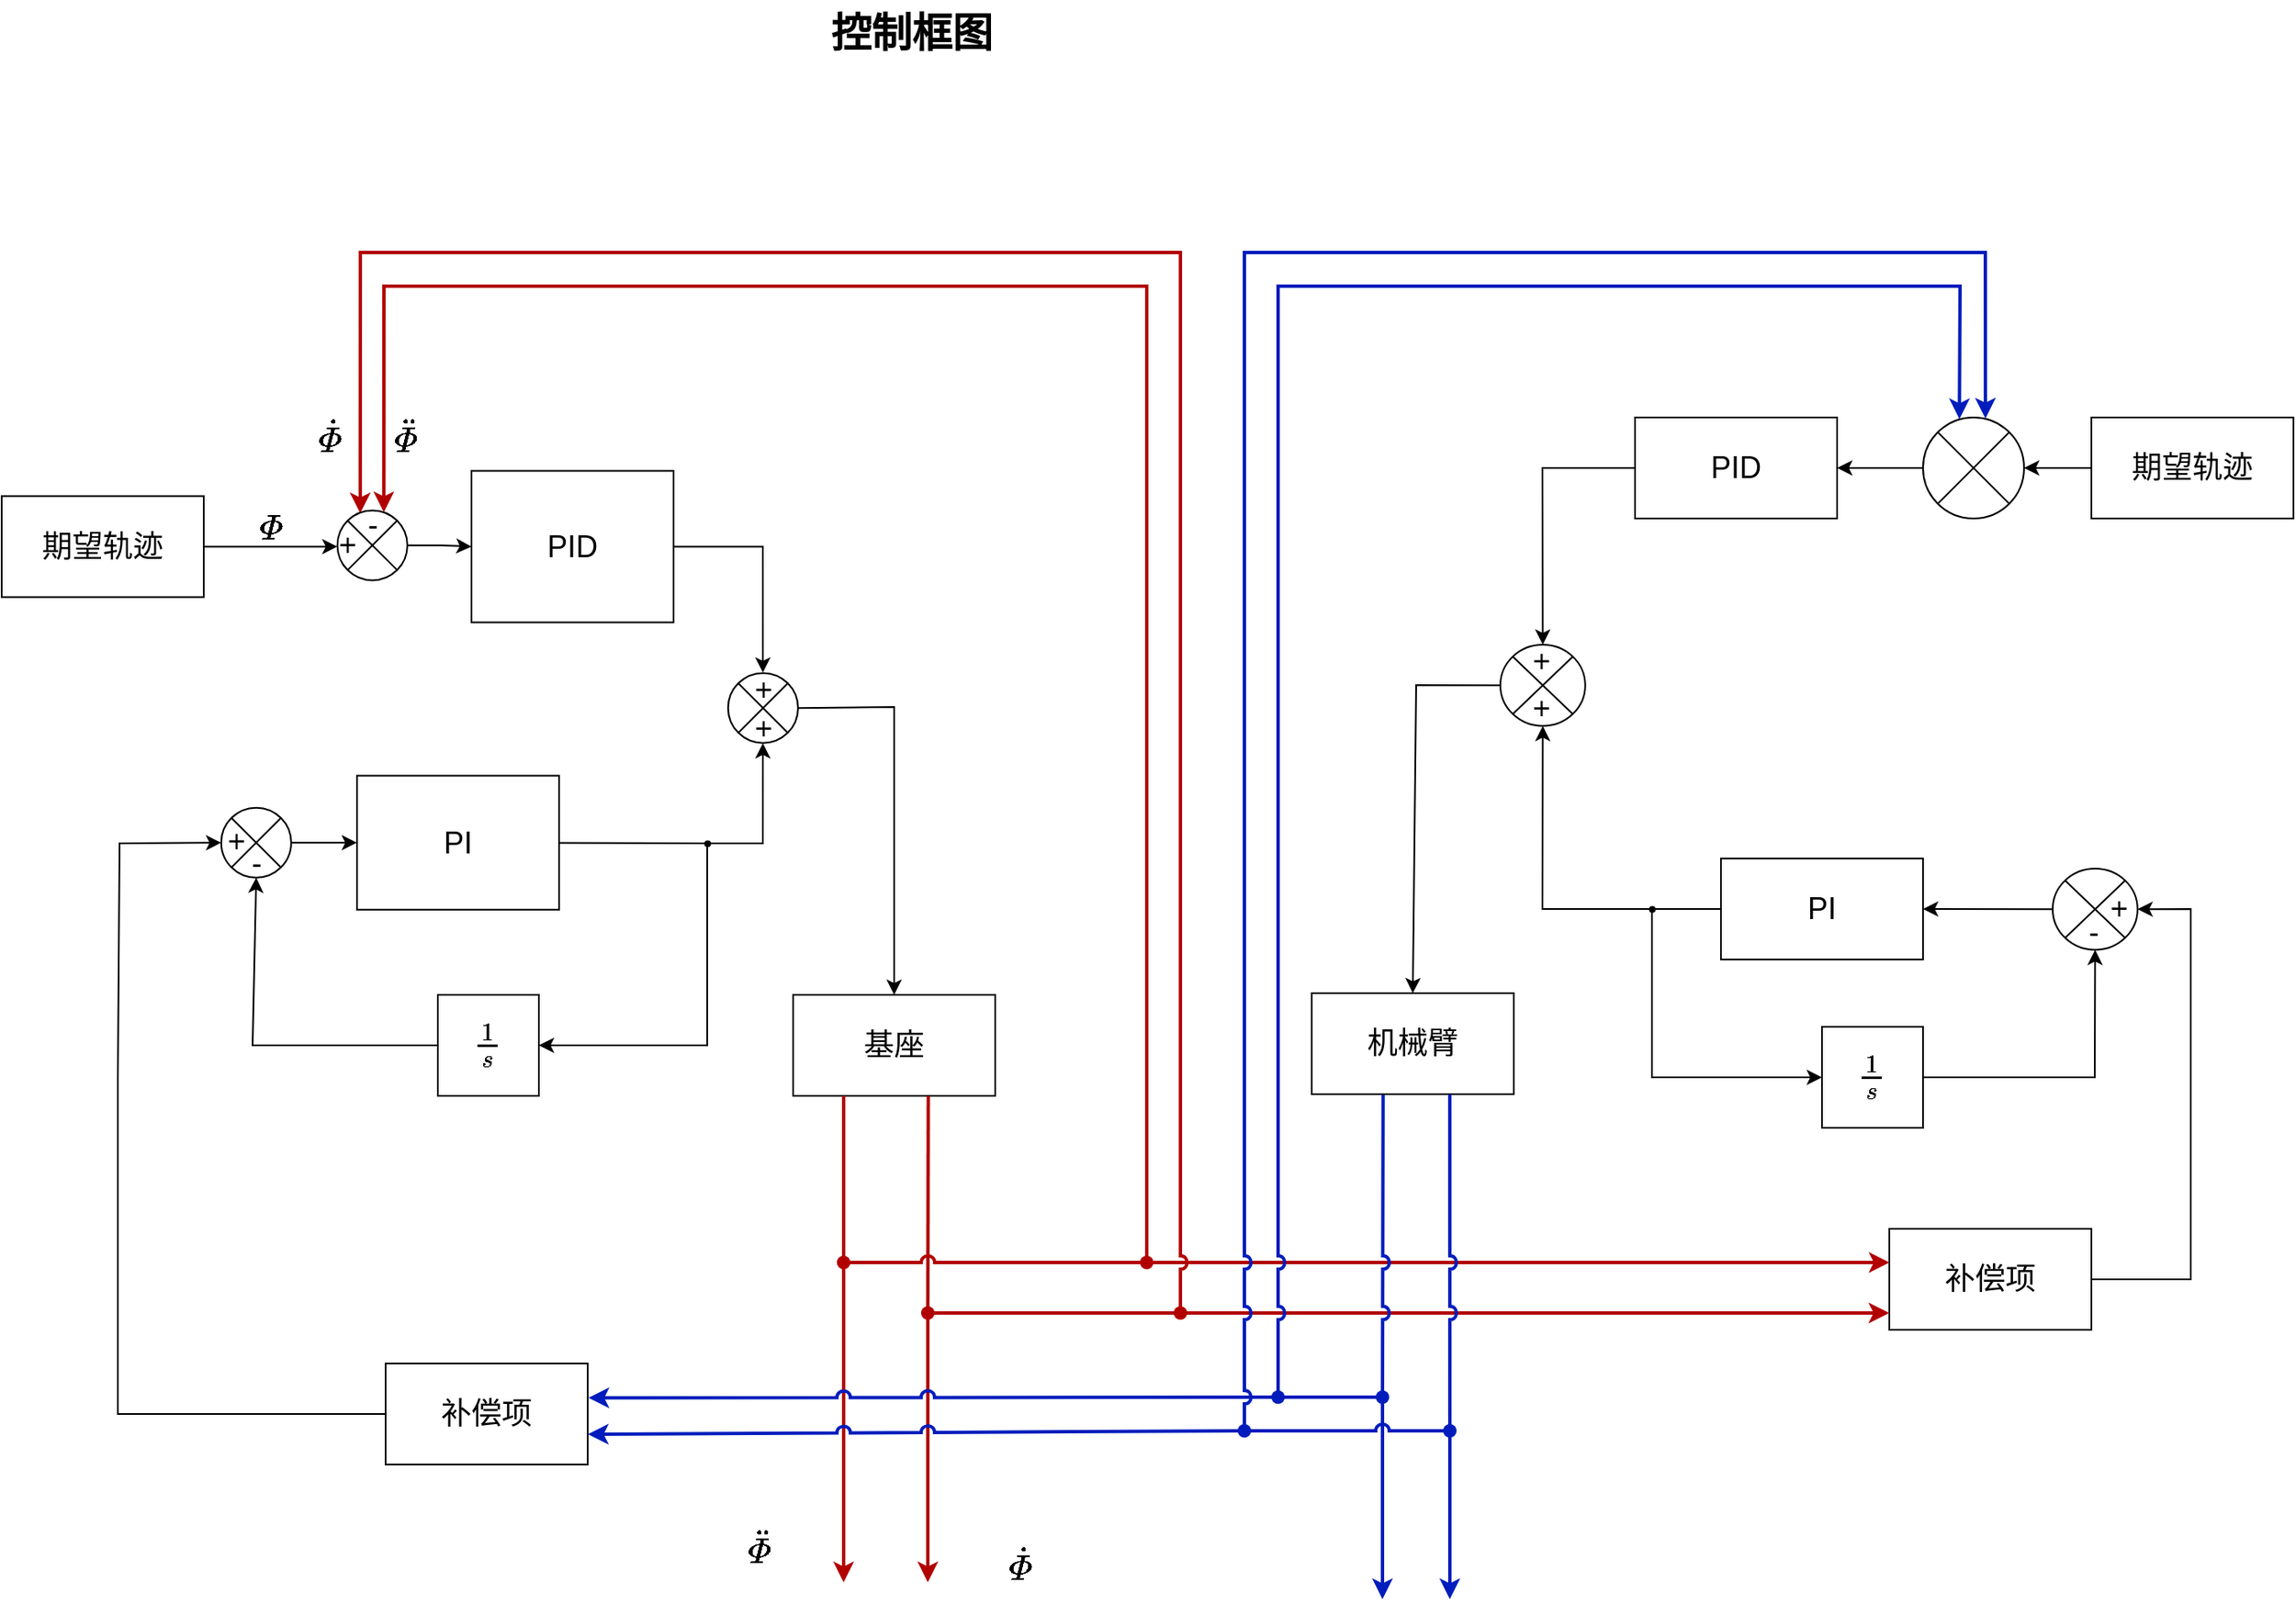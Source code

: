 <mxfile version="20.7.4" type="device"><diagram name="页-1" id="Page-1"><mxGraphModel dx="1805" dy="1035" grid="1" gridSize="10" guides="1" tooltips="1" connect="1" arrows="1" fold="1" page="1" pageScale="1" pageWidth="1169" pageHeight="827" math="1" shadow="0"><root><mxCell id="0"/><mxCell id="1" parent="0"/><mxCell id="21" style="strokeOpacity=100;fillOpacity=100;" parent="1" vertex="1"><mxGeometry x="291" y="422" height="158" as="geometry"/></mxCell><mxCell id="23" style="strokeOpacity=100;fillOpacity=100;" parent="1" vertex="1"><mxGeometry x="350" y="502" as="geometry"/></mxCell><mxCell id="25" style="strokeOpacity=100;fillOpacity=100;" parent="1" vertex="1"><mxGeometry x="376" y="488" as="geometry"/></mxCell><mxCell id="28" style="strokeOpacity=100;fillOpacity=100;" parent="1" vertex="1"><mxGeometry x="377" y="554" as="geometry"/></mxCell><mxCell id="30" style="strokeOpacity=100;fillOpacity=100;" parent="1" vertex="1"><mxGeometry x="350" y="555" as="geometry"/></mxCell><mxCell id="3n-Fz2oYCCIqExCRmBvD-44" value="" style="edgeStyle=orthogonalEdgeStyle;rounded=0;orthogonalLoop=1;jettySize=auto;html=1;strokeColor=default;fontSize=18;endArrow=classic;endFill=1;endSize=6;strokeOpacity=100;fillOpacity=100;" parent="1" source="3n-Fz2oYCCIqExCRmBvD-41" target="3n-Fz2oYCCIqExCRmBvD-42" edge="1"><mxGeometry relative="1" as="geometry"><Array as="points"><mxPoint x="180" y="454"/><mxPoint x="180" y="454"/></Array></mxGeometry></mxCell><mxCell id="3n-Fz2oYCCIqExCRmBvD-41" value="期望轨迹" style="rounded=0;whiteSpace=wrap;html=1;labelBackgroundColor=none;labelBorderColor=none;fontSize=18;strokeOpacity=100;fillOpacity=100;" parent="1" vertex="1"><mxGeometry x="20" y="424.73" width="120" height="60" as="geometry"/></mxCell><mxCell id="3n-Fz2oYCCIqExCRmBvD-47" value="" style="edgeStyle=orthogonalEdgeStyle;rounded=0;orthogonalLoop=1;jettySize=auto;html=1;strokeColor=default;fontSize=18;endArrow=classic;endFill=1;endSize=6;strokeOpacity=100;fillOpacity=100;" parent="1" source="3n-Fz2oYCCIqExCRmBvD-42" target="3n-Fz2oYCCIqExCRmBvD-46" edge="1"><mxGeometry relative="1" as="geometry"/></mxCell><mxCell id="rj4iOqS9K0H0Y07DLYqp-47" style="edgeStyle=orthogonalEdgeStyle;rounded=0;orthogonalLoop=1;jettySize=auto;html=1;entryX=0.494;entryY=-0.013;entryDx=0;entryDy=0;entryPerimeter=0;" edge="1" parent="1" source="3n-Fz2oYCCIqExCRmBvD-46" target="rj4iOqS9K0H0Y07DLYqp-36"><mxGeometry relative="1" as="geometry"><mxPoint x="510" y="520" as="targetPoint"/></mxGeometry></mxCell><mxCell id="3n-Fz2oYCCIqExCRmBvD-46" value="PID" style="whiteSpace=wrap;html=1;fontSize=18;labelBackgroundColor=none;labelBorderColor=none;strokeOpacity=100;fillOpacity=100;" parent="1" vertex="1"><mxGeometry x="299" y="409.73" width="120" height="90" as="geometry"/></mxCell><mxCell id="3n-Fz2oYCCIqExCRmBvD-53" value="" style="edgeStyle=orthogonalEdgeStyle;rounded=0;orthogonalLoop=1;jettySize=auto;html=1;strokeColor=default;fontSize=18;endArrow=classic;endFill=1;endSize=6;strokeOpacity=100;fillOpacity=100;exitX=1;exitY=0.5;exitDx=0;exitDy=0;" parent="1" source="rj4iOqS9K0H0Y07DLYqp-43" target="3n-Fz2oYCCIqExCRmBvD-52" edge="1"><mxGeometry relative="1" as="geometry"><mxPoint x="199.0" y="631" as="sourcePoint"/></mxGeometry></mxCell><mxCell id="3n-Fz2oYCCIqExCRmBvD-52" value="PI" style="whiteSpace=wrap;html=1;fontSize=18;labelBackgroundColor=none;labelBorderColor=none;strokeOpacity=100;fillOpacity=100;" parent="1" vertex="1"><mxGeometry x="231" y="590.8" width="120" height="79.6" as="geometry"/></mxCell><mxCell id="3n-Fz2oYCCIqExCRmBvD-72" style="edgeStyle=none;rounded=0;orthogonalLoop=1;jettySize=auto;html=1;entryX=0.5;entryY=0;entryDx=0;entryDy=0;strokeColor=default;fontSize=18;endArrow=classic;endFill=1;endSize=6;exitX=1;exitY=0.5;exitDx=0;exitDy=0;" parent="1" source="rj4iOqS9K0H0Y07DLYqp-35" target="3n-Fz2oYCCIqExCRmBvD-63" edge="1"><mxGeometry relative="1" as="geometry"><Array as="points"><mxPoint x="550" y="550"/></Array><mxPoint x="610" y="550" as="sourcePoint"/></mxGeometry></mxCell><mxCell id="3n-Fz2oYCCIqExCRmBvD-108" style="edgeStyle=none;rounded=0;jumpStyle=arc;orthogonalLoop=1;jettySize=auto;html=1;exitDx=0;exitDy=0;strokeColor=#B20000;fontSize=18;endArrow=classic;endFill=1;endSize=6;startArrow=none;fillColor=#e51400;strokeWidth=2;" parent="1" source="3n-Fz2oYCCIqExCRmBvD-110" edge="1"><mxGeometry relative="1" as="geometry"><mxPoint x="520" y="1070" as="targetPoint"/></mxGeometry></mxCell><mxCell id="3n-Fz2oYCCIqExCRmBvD-109" style="edgeStyle=none;rounded=0;jumpStyle=arc;orthogonalLoop=1;jettySize=auto;html=1;exitDx=0;exitDy=0;strokeColor=#B20000;fontSize=18;endArrow=classic;endFill=1;endSize=6;startArrow=none;fillColor=#e51400;strokeWidth=2;" parent="1" source="3n-Fz2oYCCIqExCRmBvD-113" edge="1"><mxGeometry relative="1" as="geometry"><mxPoint x="570" y="1070" as="targetPoint"/></mxGeometry></mxCell><mxCell id="3n-Fz2oYCCIqExCRmBvD-63" value="基座" style="whiteSpace=wrap;html=1;fontSize=18;labelBackgroundColor=none;labelBorderColor=none;" parent="1" vertex="1"><mxGeometry x="490" y="721" width="120" height="60" as="geometry"/></mxCell><mxCell id="3n-Fz2oYCCIqExCRmBvD-70" value="" style="edgeStyle=none;rounded=0;orthogonalLoop=1;jettySize=auto;html=1;strokeColor=default;fontSize=18;endArrow=classic;endFill=1;endSize=6;exitX=0;exitY=0.5;exitDx=0;exitDy=0;entryX=0.5;entryY=1;entryDx=0;entryDy=0;" parent="1" source="3n-Fz2oYCCIqExCRmBvD-68" edge="1" target="rj4iOqS9K0H0Y07DLYqp-43"><mxGeometry relative="1" as="geometry"><mxPoint x="169" y="661" as="targetPoint"/><Array as="points"><mxPoint x="169" y="751"/></Array></mxGeometry></mxCell><mxCell id="3n-Fz2oYCCIqExCRmBvD-68" value="\(\frac{1}{s}\)" style="whiteSpace=wrap;html=1;fontSize=18;labelBackgroundColor=none;labelBorderColor=none;strokeOpacity=100;fillOpacity=100;" parent="1" vertex="1"><mxGeometry x="279" y="721" width="60" height="60" as="geometry"/></mxCell><mxCell id="3n-Fz2oYCCIqExCRmBvD-79" style="edgeStyle=none;rounded=0;orthogonalLoop=1;jettySize=auto;html=1;entryX=0;entryY=0.5;entryDx=0;entryDy=0;strokeColor=default;fontSize=18;endArrow=classic;endFill=1;endSize=6;exitX=0;exitY=0.5;exitDx=0;exitDy=0;" parent="1" source="3n-Fz2oYCCIqExCRmBvD-78" target="rj4iOqS9K0H0Y07DLYqp-43" edge="1"><mxGeometry relative="1" as="geometry"><Array as="points"><mxPoint x="89" y="970"/><mxPoint x="89" y="770"/><mxPoint x="90" y="631"/></Array><mxPoint x="139" y="670" as="targetPoint"/></mxGeometry></mxCell><mxCell id="3n-Fz2oYCCIqExCRmBvD-78" value="补偿项" style="whiteSpace=wrap;html=1;fontSize=18;labelBackgroundColor=none;labelBorderColor=none;" parent="1" vertex="1"><mxGeometry x="248" y="940" width="120" height="60" as="geometry"/></mxCell><mxCell id="3n-Fz2oYCCIqExCRmBvD-87" value="" style="edgeStyle=none;rounded=0;orthogonalLoop=1;jettySize=auto;html=1;strokeColor=default;fontSize=18;endArrow=classic;endFill=1;endSize=6;entryX=1;entryY=0.5;entryDx=0;entryDy=0;" parent="1" source="3n-Fz2oYCCIqExCRmBvD-84" target="rj4iOqS9K0H0Y07DLYqp-60" edge="1"><mxGeometry relative="1" as="geometry"><mxPoint x="1430" y="680" as="targetPoint"/><Array as="points"><mxPoint x="1320" y="890"/><mxPoint x="1320" y="780"/><mxPoint x="1320" y="670"/></Array></mxGeometry></mxCell><mxCell id="3n-Fz2oYCCIqExCRmBvD-84" value="补偿项" style="whiteSpace=wrap;html=1;fontSize=18;labelBackgroundColor=none;labelBorderColor=none;" parent="1" vertex="1"><mxGeometry x="1141" y="860" width="120" height="60" as="geometry"/></mxCell><mxCell id="3n-Fz2oYCCIqExCRmBvD-88" value="" style="edgeStyle=none;rounded=0;orthogonalLoop=1;jettySize=auto;html=1;strokeColor=default;fontSize=18;endArrow=classic;endFill=1;endSize=6;entryX=1;entryY=0.5;entryDx=0;entryDy=0;exitX=0;exitY=0.5;exitDx=0;exitDy=0;" parent="1" source="rj4iOqS9K0H0Y07DLYqp-60" target="3n-Fz2oYCCIqExCRmBvD-86" edge="1"><mxGeometry relative="1" as="geometry"><mxPoint x="1401" y="670" as="targetPoint"/><mxPoint x="1371" y="670" as="sourcePoint"/></mxGeometry></mxCell><mxCell id="3n-Fz2oYCCIqExCRmBvD-131" style="edgeStyle=none;rounded=0;jumpStyle=arc;orthogonalLoop=1;jettySize=auto;html=1;entryX=0.5;entryY=1;entryDx=0;entryDy=0;strokeColor=default;fontSize=18;endArrow=classic;endFill=1;endSize=6;startArrow=none;" parent="1" source="3n-Fz2oYCCIqExCRmBvD-132" target="rj4iOqS9K0H0Y07DLYqp-49" edge="1"><mxGeometry relative="1" as="geometry"><Array as="points"><mxPoint x="935" y="670"/></Array><mxPoint x="938" y="570" as="targetPoint"/></mxGeometry></mxCell><mxCell id="3n-Fz2oYCCIqExCRmBvD-86" value="PI" style="whiteSpace=wrap;html=1;fontSize=18;labelBackgroundColor=none;labelBorderColor=none;strokeOpacity=100;fillOpacity=100;" parent="1" vertex="1"><mxGeometry x="1041" y="640" width="120" height="60" as="geometry"/></mxCell><mxCell id="3n-Fz2oYCCIqExCRmBvD-112" value="" style="edgeStyle=none;rounded=0;jumpStyle=arc;orthogonalLoop=1;jettySize=auto;html=1;strokeColor=#B20000;fontSize=18;endArrow=classic;endFill=1;endSize=6;entryX=0.001;entryY=0.333;entryDx=0;entryDy=0;entryPerimeter=0;exitDx=0;exitDy=0;exitPerimeter=0;startArrow=none;fillColor=#e51400;strokeWidth=2;" parent="1" source="3n-Fz2oYCCIqExCRmBvD-116" target="3n-Fz2oYCCIqExCRmBvD-84" edge="1"><mxGeometry relative="1" as="geometry"><mxPoint x="730" y="860" as="sourcePoint"/><mxPoint x="1130" y="880" as="targetPoint"/><Array as="points"/></mxGeometry></mxCell><mxCell id="3n-Fz2oYCCIqExCRmBvD-110" value="" style="shape=waypoint;sketch=0;fillStyle=solid;size=6;pointerEvents=1;points=[];fillColor=#e51400;resizable=0;rotatable=0;perimeter=centerPerimeter;snapToPoint=1;labelBackgroundColor=none;labelBorderColor=none;strokeWidth=2;fontSize=18;fontColor=#ffffff;strokeColor=#B20000;" parent="1" vertex="1"><mxGeometry x="500" y="860" width="40" height="40" as="geometry"/></mxCell><mxCell id="3n-Fz2oYCCIqExCRmBvD-111" value="" style="edgeStyle=none;rounded=0;jumpStyle=arc;orthogonalLoop=1;jettySize=auto;html=1;exitX=0.25;exitY=1;exitDx=0;exitDy=0;strokeColor=#B20000;fontSize=18;endArrow=none;endFill=1;endSize=6;fillColor=#e51400;strokeWidth=2;" parent="1" source="3n-Fz2oYCCIqExCRmBvD-63" target="3n-Fz2oYCCIqExCRmBvD-110" edge="1"><mxGeometry relative="1" as="geometry"><mxPoint x="597.931" y="950" as="targetPoint"/><mxPoint x="598" y="740" as="sourcePoint"/></mxGeometry></mxCell><mxCell id="3n-Fz2oYCCIqExCRmBvD-115" style="edgeStyle=none;rounded=0;jumpStyle=arc;orthogonalLoop=1;jettySize=auto;html=1;entryX=0;entryY=0.833;entryDx=0;entryDy=0;strokeColor=#B20000;fontSize=18;endArrow=classic;endFill=1;endSize=6;entryPerimeter=0;startArrow=none;fillColor=#e51400;strokeWidth=2;" parent="1" source="3n-Fz2oYCCIqExCRmBvD-119" target="3n-Fz2oYCCIqExCRmBvD-84" edge="1"><mxGeometry relative="1" as="geometry"/></mxCell><mxCell id="3n-Fz2oYCCIqExCRmBvD-113" value="" style="shape=waypoint;sketch=0;fillStyle=solid;size=6;pointerEvents=1;points=[];fillColor=#e51400;resizable=0;rotatable=0;perimeter=centerPerimeter;snapToPoint=1;labelBackgroundColor=none;labelBorderColor=none;strokeWidth=2;fontSize=18;fontColor=#ffffff;strokeColor=#B20000;" parent="1" vertex="1"><mxGeometry x="550" y="890" width="40" height="40" as="geometry"/></mxCell><mxCell id="3n-Fz2oYCCIqExCRmBvD-114" value="" style="edgeStyle=none;rounded=0;jumpStyle=arc;orthogonalLoop=1;jettySize=auto;html=1;exitX=0.669;exitY=1.003;exitDx=0;exitDy=0;strokeColor=#B20000;fontSize=18;endArrow=none;endFill=1;endSize=6;fillColor=#e51400;strokeWidth=2;exitPerimeter=0;" parent="1" source="3n-Fz2oYCCIqExCRmBvD-63" target="3n-Fz2oYCCIqExCRmBvD-113" edge="1"><mxGeometry relative="1" as="geometry"><mxPoint x="657.931" y="950" as="targetPoint"/><mxPoint x="658" y="740" as="sourcePoint"/></mxGeometry></mxCell><mxCell id="3n-Fz2oYCCIqExCRmBvD-118" style="edgeStyle=none;rounded=0;jumpStyle=arc;orthogonalLoop=1;jettySize=auto;html=1;strokeColor=#B20000;fontSize=18;endArrow=classic;endFill=1;endSize=6;entryX=0.663;entryY=0.027;entryDx=0;entryDy=0;entryPerimeter=0;fillColor=#e51400;strokeWidth=2;" parent="1" source="3n-Fz2oYCCIqExCRmBvD-116" target="3n-Fz2oYCCIqExCRmBvD-42" edge="1"><mxGeometry relative="1" as="geometry"><mxPoint x="280" y="380" as="targetPoint"/><Array as="points"><mxPoint x="700" y="300"/><mxPoint x="247" y="300"/></Array></mxGeometry></mxCell><mxCell id="3n-Fz2oYCCIqExCRmBvD-116" value="" style="shape=waypoint;sketch=0;fillStyle=solid;size=6;pointerEvents=1;points=[];fillColor=#e51400;resizable=0;rotatable=0;perimeter=centerPerimeter;snapToPoint=1;labelBackgroundColor=none;labelBorderColor=none;strokeWidth=2;fontSize=18;fontColor=#ffffff;strokeColor=#B20000;" parent="1" vertex="1"><mxGeometry x="680" y="860" width="40" height="40" as="geometry"/></mxCell><mxCell id="3n-Fz2oYCCIqExCRmBvD-117" value="" style="edgeStyle=none;rounded=0;jumpStyle=arc;orthogonalLoop=1;jettySize=auto;html=1;strokeColor=#B20000;fontSize=18;endArrow=none;endFill=1;endSize=6;entryDx=0;entryDy=0;entryPerimeter=0;exitX=0.469;exitY=0.524;exitDx=0;exitDy=0;exitPerimeter=0;fillColor=#e51400;strokeWidth=2;" parent="1" source="3n-Fz2oYCCIqExCRmBvD-110" target="3n-Fz2oYCCIqExCRmBvD-116" edge="1"><mxGeometry relative="1" as="geometry"><mxPoint x="730" y="880" as="sourcePoint"/><mxPoint x="1170.12" y="879.98" as="targetPoint"/><Array as="points"/></mxGeometry></mxCell><mxCell id="3n-Fz2oYCCIqExCRmBvD-121" style="edgeStyle=none;rounded=0;jumpStyle=arc;orthogonalLoop=1;jettySize=auto;html=1;strokeColor=#B20000;fontSize=18;endArrow=classic;endFill=1;endSize=6;entryX=0.326;entryY=0.042;entryDx=0;entryDy=0;entryPerimeter=0;fillColor=#e51400;strokeWidth=2;" parent="1" source="3n-Fz2oYCCIqExCRmBvD-119" target="3n-Fz2oYCCIqExCRmBvD-42" edge="1"><mxGeometry relative="1" as="geometry"><Array as="points"><mxPoint x="720" y="280"/><mxPoint x="240" y="280"/><mxPoint x="233" y="280"/></Array></mxGeometry></mxCell><mxCell id="3n-Fz2oYCCIqExCRmBvD-119" value="" style="shape=waypoint;sketch=0;fillStyle=solid;size=6;pointerEvents=1;points=[];fillColor=#e51400;resizable=0;rotatable=0;perimeter=centerPerimeter;snapToPoint=1;labelBackgroundColor=none;labelBorderColor=none;strokeWidth=2;fontSize=18;fontColor=#ffffff;strokeColor=#B20000;" parent="1" vertex="1"><mxGeometry x="700" y="890" width="40" height="40" as="geometry"/></mxCell><mxCell id="3n-Fz2oYCCIqExCRmBvD-120" value="" style="edgeStyle=none;rounded=0;jumpStyle=arc;orthogonalLoop=1;jettySize=auto;html=1;entryDx=0;entryDy=0;strokeColor=#B20000;fontSize=18;endArrow=none;endFill=1;endSize=6;entryPerimeter=0;fillColor=#e51400;strokeWidth=2;" parent="1" source="3n-Fz2oYCCIqExCRmBvD-113" target="3n-Fz2oYCCIqExCRmBvD-119" edge="1"><mxGeometry relative="1" as="geometry"><mxPoint x="790" y="910" as="sourcePoint"/><mxPoint x="1170" y="909.98" as="targetPoint"/></mxGeometry></mxCell><mxCell id="3n-Fz2oYCCIqExCRmBvD-136" style="edgeStyle=none;rounded=0;jumpStyle=arc;orthogonalLoop=1;jettySize=auto;html=1;strokeColor=default;fontSize=18;endArrow=classic;endFill=1;endSize=6;entryX=0.5;entryY=1;entryDx=0;entryDy=0;" parent="1" source="3n-Fz2oYCCIqExCRmBvD-122" edge="1" target="rj4iOqS9K0H0Y07DLYqp-60"><mxGeometry relative="1" as="geometry"><mxPoint x="1390" y="700" as="targetPoint"/><Array as="points"><mxPoint x="1263" y="770"/></Array></mxGeometry></mxCell><mxCell id="3n-Fz2oYCCIqExCRmBvD-122" value="\(\frac{1}{s}\)" style="whiteSpace=wrap;html=1;fontSize=18;labelBackgroundColor=none;labelBorderColor=none;strokeOpacity=100;fillOpacity=100;" parent="1" vertex="1"><mxGeometry x="1101" y="740" width="60" height="60" as="geometry"/></mxCell><mxCell id="3n-Fz2oYCCIqExCRmBvD-125" style="edgeStyle=none;rounded=0;jumpStyle=arc;orthogonalLoop=1;jettySize=auto;html=1;entryX=1;entryY=0.5;entryDx=0;entryDy=0;strokeColor=default;fontSize=18;endArrow=classic;endFill=1;endSize=6;" parent="1" source="3n-Fz2oYCCIqExCRmBvD-123" target="3n-Fz2oYCCIqExCRmBvD-68" edge="1"><mxGeometry relative="1" as="geometry"><Array as="points"><mxPoint x="439" y="751"/></Array></mxGeometry></mxCell><mxCell id="rj4iOqS9K0H0Y07DLYqp-46" style="edgeStyle=orthogonalEdgeStyle;rounded=0;orthogonalLoop=1;jettySize=auto;html=1;entryX=0.494;entryY=0.931;entryDx=0;entryDy=0;entryPerimeter=0;" edge="1" parent="1" source="3n-Fz2oYCCIqExCRmBvD-123" target="rj4iOqS9K0H0Y07DLYqp-38"><mxGeometry relative="1" as="geometry"><mxPoint x="510" y="580" as="targetPoint"/><Array as="points"><mxPoint x="472" y="631"/></Array></mxGeometry></mxCell><mxCell id="3n-Fz2oYCCIqExCRmBvD-123" value="" style="shape=waypoint;sketch=0;fillStyle=solid;size=6;pointerEvents=1;points=[];fillColor=none;resizable=0;rotatable=0;perimeter=centerPerimeter;snapToPoint=1;labelBackgroundColor=none;labelBorderColor=none;strokeWidth=0;fontSize=18;" parent="1" vertex="1"><mxGeometry x="419" y="611" width="40" height="40" as="geometry"/></mxCell><mxCell id="3n-Fz2oYCCIqExCRmBvD-124" value="" style="edgeStyle=none;rounded=0;orthogonalLoop=1;jettySize=auto;html=1;strokeColor=default;fontSize=18;endArrow=none;endFill=1;endSize=6;entryDx=0;entryDy=0;" parent="1" source="3n-Fz2oYCCIqExCRmBvD-52" target="3n-Fz2oYCCIqExCRmBvD-123" edge="1"><mxGeometry relative="1" as="geometry"><mxPoint x="499" y="541" as="targetPoint"/><mxPoint x="429" y="631" as="sourcePoint"/><Array as="points"/></mxGeometry></mxCell><mxCell id="3n-Fz2oYCCIqExCRmBvD-145" style="edgeStyle=none;rounded=0;jumpStyle=arc;orthogonalLoop=1;jettySize=auto;html=1;entryX=0.5;entryY=0;entryDx=0;entryDy=0;strokeColor=default;fontSize=18;endArrow=classic;endFill=1;endSize=6;exitX=0;exitY=0.5;exitDx=0;exitDy=0;" parent="1" source="rj4iOqS9K0H0Y07DLYqp-49" target="3n-Fz2oYCCIqExCRmBvD-144" edge="1"><mxGeometry relative="1" as="geometry"><Array as="points"><mxPoint x="860" y="537"/></Array><mxPoint x="908" y="540" as="sourcePoint"/></mxGeometry></mxCell><mxCell id="3n-Fz2oYCCIqExCRmBvD-134" style="edgeStyle=none;rounded=0;jumpStyle=arc;orthogonalLoop=1;jettySize=auto;html=1;entryX=0;entryY=0.5;entryDx=0;entryDy=0;strokeColor=default;fontSize=18;endArrow=classic;endFill=1;endSize=6;exitX=0.532;exitY=0.574;exitDx=0;exitDy=0;exitPerimeter=0;" parent="1" source="3n-Fz2oYCCIqExCRmBvD-132" target="3n-Fz2oYCCIqExCRmBvD-122" edge="1"><mxGeometry relative="1" as="geometry"><mxPoint x="1121" y="670" as="sourcePoint"/><Array as="points"><mxPoint x="1000" y="770"/></Array></mxGeometry></mxCell><mxCell id="3n-Fz2oYCCIqExCRmBvD-132" value="" style="shape=waypoint;sketch=0;fillStyle=solid;size=6;pointerEvents=1;points=[];fillColor=none;resizable=0;rotatable=0;perimeter=centerPerimeter;snapToPoint=1;labelBackgroundColor=none;labelBorderColor=none;strokeWidth=0;fontSize=18;" parent="1" vertex="1"><mxGeometry x="980" y="650" width="40" height="40" as="geometry"/></mxCell><mxCell id="3n-Fz2oYCCIqExCRmBvD-133" value="" style="edgeStyle=none;rounded=0;jumpStyle=arc;orthogonalLoop=1;jettySize=auto;html=1;entryDx=0;entryDy=0;strokeColor=default;fontSize=18;endArrow=none;endFill=1;endSize=6;exitX=0;exitY=0.5;exitDx=0;exitDy=0;" parent="1" source="3n-Fz2oYCCIqExCRmBvD-86" target="3n-Fz2oYCCIqExCRmBvD-132" edge="1"><mxGeometry relative="1" as="geometry"><mxPoint x="1201" y="670" as="sourcePoint"/><mxPoint x="1061" y="580" as="targetPoint"/><Array as="points"/></mxGeometry></mxCell><mxCell id="3n-Fz2oYCCIqExCRmBvD-143" style="edgeStyle=none;rounded=0;jumpStyle=arc;orthogonalLoop=1;jettySize=auto;html=1;entryX=0.5;entryY=0;entryDx=0;entryDy=0;strokeColor=default;fontSize=18;endArrow=classic;endFill=1;endSize=6;exitX=0;exitY=0.5;exitDx=0;exitDy=0;" parent="1" source="3n-Fz2oYCCIqExCRmBvD-137" target="rj4iOqS9K0H0Y07DLYqp-49" edge="1"><mxGeometry relative="1" as="geometry"><Array as="points"><mxPoint x="935" y="408"/></Array><mxPoint x="938" y="510" as="targetPoint"/></mxGeometry></mxCell><mxCell id="3n-Fz2oYCCIqExCRmBvD-137" value="PID" style="whiteSpace=wrap;html=1;fontSize=18;labelBackgroundColor=none;labelBorderColor=none;strokeOpacity=100;fillOpacity=100;" parent="1" vertex="1"><mxGeometry x="990" y="378" width="120" height="60" as="geometry"/></mxCell><mxCell id="3n-Fz2oYCCIqExCRmBvD-141" value="" style="edgeStyle=none;rounded=0;jumpStyle=arc;orthogonalLoop=1;jettySize=auto;html=1;strokeColor=default;fontSize=18;endArrow=classic;endFill=1;endSize=6;" parent="1" source="3n-Fz2oYCCIqExCRmBvD-139" target="3n-Fz2oYCCIqExCRmBvD-140" edge="1"><mxGeometry relative="1" as="geometry"/></mxCell><mxCell id="3n-Fz2oYCCIqExCRmBvD-139" value="期望轨迹" style="rounded=0;whiteSpace=wrap;html=1;labelBackgroundColor=none;labelBorderColor=none;fontSize=18;strokeOpacity=100;fillOpacity=100;" parent="1" vertex="1"><mxGeometry x="1261" y="378" width="120" height="60" as="geometry"/></mxCell><mxCell id="3n-Fz2oYCCIqExCRmBvD-142" value="" style="edgeStyle=none;rounded=0;jumpStyle=arc;orthogonalLoop=1;jettySize=auto;html=1;strokeColor=default;fontSize=18;endArrow=classic;endFill=1;endSize=6;" parent="1" source="3n-Fz2oYCCIqExCRmBvD-140" target="3n-Fz2oYCCIqExCRmBvD-137" edge="1"><mxGeometry relative="1" as="geometry"/></mxCell><mxCell id="3n-Fz2oYCCIqExCRmBvD-140" value="" style="shape=sumEllipse;perimeter=ellipsePerimeter;whiteSpace=wrap;html=1;backgroundOutline=1;labelBackgroundColor=none;labelBorderColor=none;fontSize=18;strokeOpacity=100;fillOpacity=100;" parent="1" vertex="1"><mxGeometry x="1161" y="378" width="60" height="60" as="geometry"/></mxCell><mxCell id="3n-Fz2oYCCIqExCRmBvD-146" style="edgeStyle=none;rounded=0;jumpStyle=arc;orthogonalLoop=1;jettySize=auto;html=1;exitDx=0;exitDy=0;strokeColor=#001DBC;fontSize=18;endArrow=classic;endFill=1;endSize=6;startArrow=none;strokeWidth=2;fillColor=#0050ef;" parent="1" source="3n-Fz2oYCCIqExCRmBvD-150" edge="1"><mxGeometry relative="1" as="geometry"><mxPoint x="840" y="1080" as="targetPoint"/></mxGeometry></mxCell><mxCell id="3n-Fz2oYCCIqExCRmBvD-147" style="edgeStyle=none;rounded=0;jumpStyle=arc;orthogonalLoop=1;jettySize=auto;html=1;exitDx=0;exitDy=0;strokeColor=#001DBC;fontSize=18;endArrow=classic;endFill=1;endSize=6;startArrow=none;strokeWidth=2;fillColor=#0050ef;" parent="1" source="3n-Fz2oYCCIqExCRmBvD-153" edge="1"><mxGeometry relative="1" as="geometry"><mxPoint x="880" y="1080" as="targetPoint"/></mxGeometry></mxCell><mxCell id="3n-Fz2oYCCIqExCRmBvD-144" value="机械臂" style="whiteSpace=wrap;html=1;fontSize=18;labelBackgroundColor=none;labelBorderColor=none;" parent="1" vertex="1"><mxGeometry x="798" y="720" width="120" height="60" as="geometry"/></mxCell><mxCell id="3n-Fz2oYCCIqExCRmBvD-152" style="edgeStyle=none;rounded=0;jumpStyle=arc;orthogonalLoop=1;jettySize=auto;html=1;entryX=1.004;entryY=0.34;entryDx=0;entryDy=0;strokeColor=#001DBC;strokeWidth=2;fontSize=18;endArrow=classic;endFill=1;endSize=6;entryPerimeter=0;startArrow=none;fillColor=#0050ef;" parent="1" source="3n-Fz2oYCCIqExCRmBvD-156" target="3n-Fz2oYCCIqExCRmBvD-78" edge="1"><mxGeometry relative="1" as="geometry"/></mxCell><mxCell id="3n-Fz2oYCCIqExCRmBvD-150" value="" style="shape=waypoint;sketch=0;fillStyle=solid;size=6;pointerEvents=1;points=[];fillColor=#0050ef;resizable=0;rotatable=0;perimeter=centerPerimeter;snapToPoint=1;labelBackgroundColor=none;labelBorderColor=none;strokeWidth=2;fontSize=18;fontColor=#ffffff;strokeColor=#001DBC;" parent="1" vertex="1"><mxGeometry x="820" y="940" width="40" height="40" as="geometry"/></mxCell><mxCell id="3n-Fz2oYCCIqExCRmBvD-151" value="" style="edgeStyle=none;rounded=0;jumpStyle=arc;orthogonalLoop=1;jettySize=auto;html=1;exitX=0.353;exitY=1.006;exitDx=0;exitDy=0;strokeColor=#001DBC;fontSize=18;endArrow=none;endFill=1;endSize=6;exitPerimeter=0;strokeWidth=2;fillColor=#0050ef;" parent="1" source="3n-Fz2oYCCIqExCRmBvD-144" target="3n-Fz2oYCCIqExCRmBvD-150" edge="1"><mxGeometry relative="1" as="geometry"><mxPoint x="830" y="960" as="targetPoint"/><mxPoint x="872" y="780" as="sourcePoint"/><Array as="points"><mxPoint x="840" y="950"/></Array></mxGeometry></mxCell><mxCell id="3n-Fz2oYCCIqExCRmBvD-155" style="edgeStyle=none;rounded=0;jumpStyle=arc;orthogonalLoop=1;jettySize=auto;html=1;entryX=1.001;entryY=0.701;entryDx=0;entryDy=0;strokeColor=#001DBC;strokeWidth=2;fontSize=18;endArrow=classic;endFill=1;endSize=6;entryPerimeter=0;startArrow=none;fillColor=#0050ef;" parent="1" source="3n-Fz2oYCCIqExCRmBvD-159" target="3n-Fz2oYCCIqExCRmBvD-78" edge="1"><mxGeometry relative="1" as="geometry"/></mxCell><mxCell id="3n-Fz2oYCCIqExCRmBvD-153" value="" style="shape=waypoint;sketch=0;fillStyle=solid;size=6;pointerEvents=1;points=[];fillColor=#0050ef;resizable=0;rotatable=0;perimeter=centerPerimeter;snapToPoint=1;labelBackgroundColor=none;labelBorderColor=none;strokeWidth=2;fontSize=18;fontColor=#ffffff;strokeColor=#001DBC;" parent="1" vertex="1"><mxGeometry x="860" y="960" width="40" height="40" as="geometry"/></mxCell><mxCell id="3n-Fz2oYCCIqExCRmBvD-154" value="" style="edgeStyle=none;rounded=0;jumpStyle=arc;orthogonalLoop=1;jettySize=auto;html=1;exitX=0.683;exitY=1.003;exitDx=0;exitDy=0;strokeColor=#001DBC;fontSize=18;endArrow=none;endFill=1;endSize=6;exitPerimeter=0;strokeWidth=2;fillColor=#0050ef;" parent="1" source="3n-Fz2oYCCIqExCRmBvD-144" target="3n-Fz2oYCCIqExCRmBvD-153" edge="1"><mxGeometry relative="1" as="geometry"><mxPoint x="932.276" y="1080.0" as="targetPoint"/><mxPoint x="932" y="780" as="sourcePoint"/></mxGeometry></mxCell><mxCell id="3n-Fz2oYCCIqExCRmBvD-158" style="edgeStyle=none;rounded=0;jumpStyle=arc;orthogonalLoop=1;jettySize=auto;html=1;strokeColor=#001DBC;strokeWidth=2;fontSize=18;endArrow=classic;endFill=1;endSize=6;entryX=0.36;entryY=0.016;entryDx=0;entryDy=0;entryPerimeter=0;fillColor=#0050ef;" parent="1" source="3n-Fz2oYCCIqExCRmBvD-156" target="3n-Fz2oYCCIqExCRmBvD-140" edge="1"><mxGeometry relative="1" as="geometry"><mxPoint x="1018" y="370" as="targetPoint"/><Array as="points"><mxPoint x="778" y="300"/><mxPoint x="1183" y="300"/></Array></mxGeometry></mxCell><mxCell id="3n-Fz2oYCCIqExCRmBvD-156" value="" style="shape=waypoint;sketch=0;fillStyle=solid;size=6;pointerEvents=1;points=[];fillColor=#0050ef;resizable=0;rotatable=0;perimeter=centerPerimeter;snapToPoint=1;labelBackgroundColor=none;labelBorderColor=none;strokeWidth=2;fontSize=18;fontColor=#ffffff;strokeColor=#001DBC;" parent="1" vertex="1"><mxGeometry x="758" y="940" width="40" height="40" as="geometry"/></mxCell><mxCell id="3n-Fz2oYCCIqExCRmBvD-157" value="" style="edgeStyle=none;rounded=0;jumpStyle=arc;orthogonalLoop=1;jettySize=auto;html=1;entryDx=0;entryDy=0;strokeColor=#001DBC;strokeWidth=2;fontSize=18;endArrow=none;endFill=1;endSize=6;entryPerimeter=0;fillColor=#0050ef;" parent="1" source="3n-Fz2oYCCIqExCRmBvD-150" target="3n-Fz2oYCCIqExCRmBvD-156" edge="1"><mxGeometry relative="1" as="geometry"><mxPoint x="878" y="960" as="sourcePoint"/><mxPoint x="298.48" y="960.4" as="targetPoint"/></mxGeometry></mxCell><mxCell id="3n-Fz2oYCCIqExCRmBvD-161" style="edgeStyle=none;rounded=0;jumpStyle=arc;orthogonalLoop=1;jettySize=auto;html=1;strokeColor=#001DBC;strokeWidth=2;fontSize=18;endArrow=classic;endFill=1;endSize=6;entryX=0.618;entryY=0.011;entryDx=0;entryDy=0;entryPerimeter=0;fillColor=#0050ef;" parent="1" source="3n-Fz2oYCCIqExCRmBvD-159" target="3n-Fz2oYCCIqExCRmBvD-140" edge="1"><mxGeometry relative="1" as="geometry"><mxPoint x="918" y="370" as="targetPoint"/><Array as="points"><mxPoint x="758" y="280"/><mxPoint x="1198" y="280"/></Array></mxGeometry></mxCell><mxCell id="3n-Fz2oYCCIqExCRmBvD-159" value="" style="shape=waypoint;sketch=0;fillStyle=solid;size=6;pointerEvents=1;points=[];fillColor=#0050ef;resizable=0;rotatable=0;perimeter=centerPerimeter;snapToPoint=1;labelBackgroundColor=none;labelBorderColor=none;strokeWidth=2;fontSize=18;fontColor=#ffffff;strokeColor=#001DBC;" parent="1" vertex="1"><mxGeometry x="738" y="960" width="40" height="40" as="geometry"/></mxCell><mxCell id="3n-Fz2oYCCIqExCRmBvD-160" value="" style="edgeStyle=none;rounded=0;jumpStyle=arc;orthogonalLoop=1;jettySize=auto;html=1;strokeColor=#001DBC;strokeWidth=2;fontSize=18;endArrow=none;endFill=1;endSize=6;entryX=0.032;entryY=0.89;entryDx=0;entryDy=0;entryPerimeter=0;fillColor=#0050ef;" parent="1" source="3n-Fz2oYCCIqExCRmBvD-153" target="3n-Fz2oYCCIqExCRmBvD-159" edge="1"><mxGeometry relative="1" as="geometry"><mxPoint x="928" y="980" as="sourcePoint"/><mxPoint x="748" y="980" as="targetPoint"/></mxGeometry></mxCell><mxCell id="3n-Fz2oYCCIqExCRmBvD-167" value="\(\ddot\varPhi\)" style="text;html=1;align=center;verticalAlign=middle;resizable=0;points=[];autosize=1;strokeColor=none;fillColor=none;fontSize=18;" parent="1" vertex="1"><mxGeometry x="400" y="1030" width="140" height="40" as="geometry"/></mxCell><mxCell id="3n-Fz2oYCCIqExCRmBvD-168" value="\(\dot\varPhi\)" style="text;html=1;align=center;verticalAlign=middle;resizable=0;points=[];autosize=1;strokeColor=none;fillColor=none;fontSize=18;" parent="1" vertex="1"><mxGeometry x="560" y="1040" width="130" height="40" as="geometry"/></mxCell><mxCell id="3n-Fz2oYCCIqExCRmBvD-169" value="\(\varPhi\)" style="text;html=1;align=center;verticalAlign=middle;resizable=0;points=[];autosize=1;strokeColor=none;fillColor=none;fontSize=18;" parent="1" vertex="1"><mxGeometry x="130" y="424.73" width="100" height="40" as="geometry"/></mxCell><mxCell id="3n-Fz2oYCCIqExCRmBvD-172" value="控制框图" style="text;strokeColor=none;fillColor=none;html=1;fontSize=24;fontStyle=1;verticalAlign=middle;align=center;labelBackgroundColor=none;labelBorderColor=none;strokeWidth=2;" parent="1" vertex="1"><mxGeometry x="510" y="130" width="100" height="40" as="geometry"/></mxCell><mxCell id="3n-Fz2oYCCIqExCRmBvD-173" value="+" style="text;html=1;align=center;verticalAlign=middle;resizable=0;points=[];autosize=1;strokeColor=none;fillColor=none;fontSize=18;spacing=0;" parent="1" vertex="1"><mxGeometry x="218" y="438" width="30" height="30" as="geometry"/></mxCell><mxCell id="3n-Fz2oYCCIqExCRmBvD-175" value="\(\ddot\varPhi\)" style="text;html=1;align=center;verticalAlign=middle;resizable=0;points=[];autosize=1;strokeColor=none;fillColor=none;fontSize=18;spacing=2;" parent="1" vertex="1"><mxGeometry x="190" y="369.73" width="140" height="40" as="geometry"/></mxCell><mxCell id="3n-Fz2oYCCIqExCRmBvD-178" value="\(\dot\varPhi\)" style="text;html=1;align=center;verticalAlign=middle;resizable=0;points=[];autosize=1;strokeColor=none;fillColor=none;fontSize=18;spacing=2;" parent="1" vertex="1"><mxGeometry x="150" y="369.73" width="130" height="40" as="geometry"/></mxCell><mxCell id="rj4iOqS9K0H0Y07DLYqp-32" value="" style="group" vertex="1" connectable="0" parent="1"><mxGeometry x="218" y="429.73" width="42.92" height="45" as="geometry"/></mxCell><mxCell id="3n-Fz2oYCCIqExCRmBvD-42" value="" style="shape=sumEllipse;perimeter=ellipsePerimeter;whiteSpace=wrap;html=1;backgroundOutline=1;labelBackgroundColor=none;labelBorderColor=none;fontSize=18;strokeOpacity=100;fillOpacity=100;" parent="rj4iOqS9K0H0Y07DLYqp-32" vertex="1"><mxGeometry x="1.385" y="3.462" width="41.535" height="41.538" as="geometry"/></mxCell><mxCell id="rj4iOqS9K0H0Y07DLYqp-31" value="+" style="text;html=1;align=center;verticalAlign=middle;resizable=0;points=[];autosize=1;strokeColor=none;fillColor=none;fontSize=18;spacing=0;" vertex="1" parent="rj4iOqS9K0H0Y07DLYqp-32"><mxGeometry x="-8" y="9.226" width="30" height="30" as="geometry"/></mxCell><mxCell id="rj4iOqS9K0H0Y07DLYqp-30" value="-" style="text;html=1;align=center;verticalAlign=middle;resizable=0;points=[];autosize=1;strokeColor=none;fillColor=none;fontSize=18;spacing=0;" vertex="1" parent="rj4iOqS9K0H0Y07DLYqp-32"><mxGeometry x="7.148" y="-2.73" width="30" height="30" as="geometry"/></mxCell><mxCell id="rj4iOqS9K0H0Y07DLYqp-34" value="" style="group" vertex="1" connectable="0" parent="1"><mxGeometry x="450" y="526.37" width="42.92" height="51.266" as="geometry"/></mxCell><mxCell id="rj4iOqS9K0H0Y07DLYqp-35" value="" style="shape=sumEllipse;perimeter=ellipsePerimeter;whiteSpace=wrap;html=1;backgroundOutline=1;labelBackgroundColor=none;labelBorderColor=none;fontSize=18;strokeOpacity=100;fillOpacity=100;" vertex="1" parent="rj4iOqS9K0H0Y07DLYqp-34"><mxGeometry x="1.385" y="3.462" width="41.535" height="41.538" as="geometry"/></mxCell><mxCell id="rj4iOqS9K0H0Y07DLYqp-38" value="+" style="text;html=1;align=center;verticalAlign=middle;resizable=0;points=[];autosize=1;strokeColor=none;fillColor=none;fontSize=18;spacing=-5;strokeWidth=0;imageWidth=24;arcSize=1;strokeOpacity=10;resizeWidth=0;resizeHeight=0;" vertex="1" parent="rj4iOqS9K0H0Y07DLYqp-34"><mxGeometry x="12.15" y="26.496" width="20" height="20" as="geometry"/></mxCell><mxCell id="rj4iOqS9K0H0Y07DLYqp-36" value="+" style="text;html=1;align=center;verticalAlign=middle;resizable=0;points=[];autosize=1;strokeColor=none;fillColor=none;fontSize=18;spacing=-4;" vertex="1" parent="rj4iOqS9K0H0Y07DLYqp-34"><mxGeometry x="12.15" y="3.466" width="20" height="20" as="geometry"/></mxCell><mxCell id="rj4iOqS9K0H0Y07DLYqp-42" value="" style="group" vertex="1" connectable="0" parent="1"><mxGeometry x="149" y="606.37" width="42.92" height="51.266" as="geometry"/></mxCell><mxCell id="rj4iOqS9K0H0Y07DLYqp-43" value="" style="shape=sumEllipse;perimeter=ellipsePerimeter;whiteSpace=wrap;html=1;backgroundOutline=1;labelBackgroundColor=none;labelBorderColor=none;fontSize=18;strokeOpacity=100;fillOpacity=100;" vertex="1" parent="rj4iOqS9K0H0Y07DLYqp-42"><mxGeometry x="1.385" y="3.462" width="41.535" height="41.538" as="geometry"/></mxCell><mxCell id="rj4iOqS9K0H0Y07DLYqp-44" value="-" style="text;html=1;align=center;verticalAlign=middle;resizable=0;points=[];autosize=1;strokeColor=none;fillColor=none;fontSize=18;spacing=-5;strokeWidth=0;imageWidth=24;arcSize=1;strokeOpacity=10;resizeWidth=0;resizeHeight=0;" vertex="1" parent="rj4iOqS9K0H0Y07DLYqp-42"><mxGeometry x="12.15" y="26.496" width="20" height="20" as="geometry"/></mxCell><mxCell id="rj4iOqS9K0H0Y07DLYqp-45" value="+" style="text;html=1;align=center;verticalAlign=middle;resizable=0;points=[];autosize=1;strokeColor=none;fillColor=none;fontSize=18;spacing=-4;" vertex="1" parent="rj4iOqS9K0H0Y07DLYqp-42"><mxGeometry x="-2.309e-14" y="13.226" width="20" height="20" as="geometry"/></mxCell><mxCell id="rj4iOqS9K0H0Y07DLYqp-48" value="" style="group;" vertex="1" connectable="0" parent="1"><mxGeometry x="912" y="513" width="50.003" height="50" as="geometry"/></mxCell><mxCell id="rj4iOqS9K0H0Y07DLYqp-52" value="" style="group" vertex="1" connectable="0" parent="rj4iOqS9K0H0Y07DLYqp-48"><mxGeometry x="-2" y="-0.005" width="50.403" height="48.234" as="geometry"/></mxCell><mxCell id="rj4iOqS9K0H0Y07DLYqp-49" value="" style="shape=sumEllipse;perimeter=ellipsePerimeter;whiteSpace=wrap;html=1;backgroundOutline=1;labelBackgroundColor=none;labelBorderColor=none;fontSize=18;strokeOpacity=100;fillOpacity=100;" vertex="1" parent="rj4iOqS9K0H0Y07DLYqp-52"><mxGeometry y="0.005" width="50.403" height="48.229" as="geometry"/></mxCell><mxCell id="rj4iOqS9K0H0Y07DLYqp-50" value="+" style="text;html=1;align=center;verticalAlign=middle;resizable=0;points=[];autosize=1;strokeColor=none;fillColor=none;fontSize=18;spacing=-5;strokeWidth=0;imageWidth=24;arcSize=1;strokeOpacity=10;resizeWidth=0;resizeHeight=0;" vertex="1" parent="rj4iOqS9K0H0Y07DLYqp-52"><mxGeometry x="14.204" y="28.23" width="20" height="20" as="geometry"/></mxCell><mxCell id="rj4iOqS9K0H0Y07DLYqp-51" value="+" style="text;html=1;align=center;verticalAlign=middle;resizable=0;points=[];autosize=1;strokeColor=none;fillColor=none;fontSize=18;spacing=-4;" vertex="1" parent="rj4iOqS9K0H0Y07DLYqp-52"><mxGeometry x="14.204" width="20" height="20" as="geometry"/></mxCell><mxCell id="rj4iOqS9K0H0Y07DLYqp-58" value="" style="group;" vertex="1" connectable="0" parent="1"><mxGeometry x="1240" y="646" width="50.003" height="50" as="geometry"/></mxCell><mxCell id="rj4iOqS9K0H0Y07DLYqp-59" value="" style="group" vertex="1" connectable="0" parent="rj4iOqS9K0H0Y07DLYqp-58"><mxGeometry x="-2" y="-0.005" width="50.403" height="48.234" as="geometry"/></mxCell><mxCell id="rj4iOqS9K0H0Y07DLYqp-60" value="" style="shape=sumEllipse;perimeter=ellipsePerimeter;whiteSpace=wrap;html=1;backgroundOutline=1;labelBackgroundColor=none;labelBorderColor=none;fontSize=18;strokeOpacity=100;fillOpacity=100;" vertex="1" parent="rj4iOqS9K0H0Y07DLYqp-59"><mxGeometry y="0.005" width="50.403" height="48.229" as="geometry"/></mxCell><mxCell id="rj4iOqS9K0H0Y07DLYqp-61" value="-" style="text;html=1;align=center;verticalAlign=middle;resizable=0;points=[];autosize=1;strokeColor=none;fillColor=none;fontSize=18;spacing=-5;strokeWidth=0;imageWidth=24;arcSize=1;strokeOpacity=10;resizeWidth=0;resizeHeight=0;" vertex="1" parent="rj4iOqS9K0H0Y07DLYqp-59"><mxGeometry x="14.204" y="28.23" width="20" height="20" as="geometry"/></mxCell><mxCell id="rj4iOqS9K0H0Y07DLYqp-62" value="+" style="text;html=1;align=center;verticalAlign=middle;resizable=0;points=[];autosize=1;strokeColor=none;fillColor=none;fontSize=18;spacing=-4;" vertex="1" parent="rj4iOqS9K0H0Y07DLYqp-59"><mxGeometry x="29.404" y="14.12" width="20" height="20" as="geometry"/></mxCell></root></mxGraphModel></diagram></mxfile>